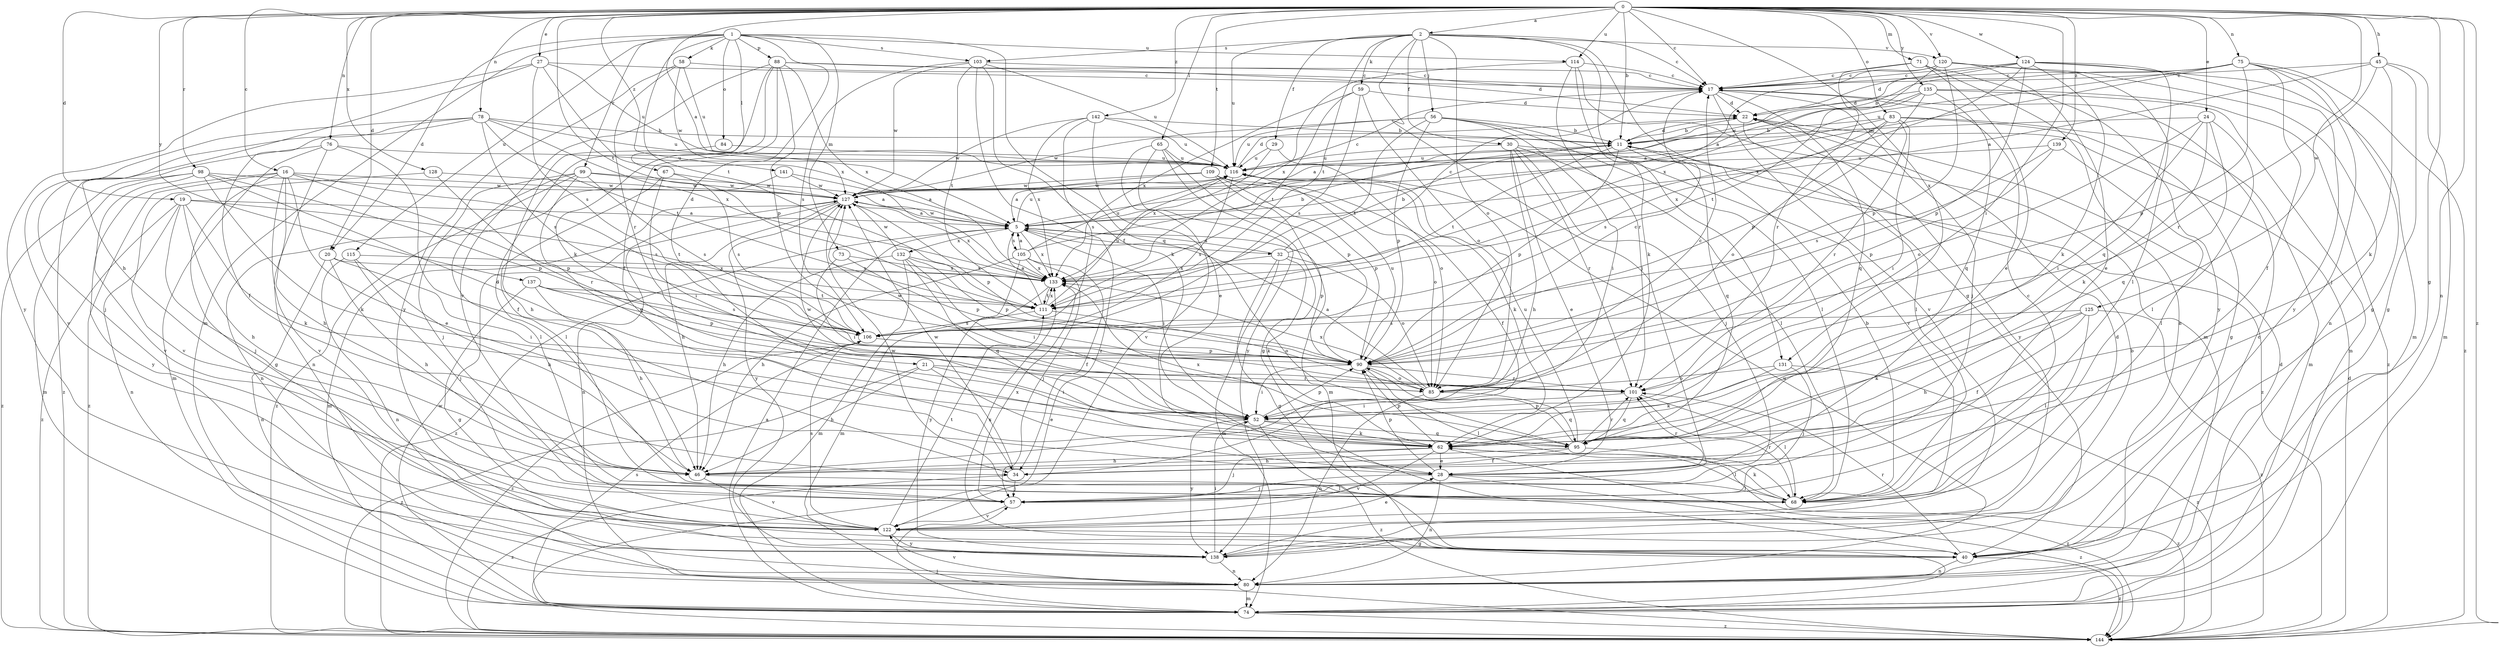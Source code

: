 strict digraph  {
0;
1;
2;
5;
11;
16;
17;
19;
20;
21;
22;
24;
27;
28;
29;
30;
32;
34;
40;
45;
46;
52;
56;
57;
58;
59;
62;
65;
67;
68;
71;
73;
74;
75;
76;
78;
80;
83;
84;
85;
88;
90;
95;
98;
99;
101;
103;
105;
106;
109;
111;
114;
115;
116;
120;
122;
124;
125;
127;
128;
131;
132;
133;
135;
137;
138;
139;
141;
142;
144;
0 -> 2  [label=a];
0 -> 5  [label=a];
0 -> 11  [label=b];
0 -> 16  [label=c];
0 -> 17  [label=c];
0 -> 19  [label=d];
0 -> 20  [label=d];
0 -> 24  [label=e];
0 -> 27  [label=e];
0 -> 40  [label=g];
0 -> 45  [label=h];
0 -> 52  [label=i];
0 -> 65  [label=l];
0 -> 71  [label=m];
0 -> 75  [label=n];
0 -> 76  [label=n];
0 -> 78  [label=n];
0 -> 80  [label=n];
0 -> 83  [label=o];
0 -> 98  [label=r];
0 -> 109  [label=t];
0 -> 111  [label=t];
0 -> 114  [label=u];
0 -> 120  [label=v];
0 -> 124  [label=w];
0 -> 125  [label=w];
0 -> 128  [label=x];
0 -> 131  [label=x];
0 -> 135  [label=y];
0 -> 137  [label=y];
0 -> 139  [label=z];
0 -> 141  [label=z];
0 -> 142  [label=z];
0 -> 144  [label=z];
1 -> 20  [label=d];
1 -> 21  [label=d];
1 -> 58  [label=k];
1 -> 67  [label=l];
1 -> 73  [label=m];
1 -> 74  [label=m];
1 -> 84  [label=o];
1 -> 88  [label=p];
1 -> 95  [label=q];
1 -> 99  [label=r];
1 -> 103  [label=s];
1 -> 111  [label=t];
1 -> 114  [label=u];
1 -> 115  [label=u];
2 -> 17  [label=c];
2 -> 29  [label=f];
2 -> 30  [label=f];
2 -> 40  [label=g];
2 -> 56  [label=j];
2 -> 57  [label=j];
2 -> 59  [label=k];
2 -> 85  [label=o];
2 -> 103  [label=s];
2 -> 111  [label=t];
2 -> 116  [label=u];
2 -> 120  [label=v];
2 -> 131  [label=x];
5 -> 32  [label=f];
5 -> 52  [label=i];
5 -> 90  [label=p];
5 -> 105  [label=s];
5 -> 116  [label=u];
5 -> 127  [label=w];
5 -> 132  [label=x];
5 -> 133  [label=x];
5 -> 144  [label=z];
11 -> 22  [label=d];
11 -> 90  [label=p];
11 -> 95  [label=q];
11 -> 111  [label=t];
11 -> 116  [label=u];
16 -> 28  [label=e];
16 -> 40  [label=g];
16 -> 46  [label=h];
16 -> 90  [label=p];
16 -> 106  [label=s];
16 -> 122  [label=v];
16 -> 127  [label=w];
16 -> 138  [label=y];
16 -> 144  [label=z];
17 -> 22  [label=d];
17 -> 57  [label=j];
17 -> 95  [label=q];
17 -> 122  [label=v];
19 -> 5  [label=a];
19 -> 46  [label=h];
19 -> 57  [label=j];
19 -> 62  [label=k];
19 -> 80  [label=n];
19 -> 111  [label=t];
19 -> 144  [label=z];
20 -> 46  [label=h];
20 -> 52  [label=i];
20 -> 80  [label=n];
20 -> 133  [label=x];
21 -> 28  [label=e];
21 -> 46  [label=h];
21 -> 52  [label=i];
21 -> 101  [label=r];
21 -> 144  [label=z];
22 -> 11  [label=b];
22 -> 68  [label=l];
22 -> 138  [label=y];
24 -> 11  [label=b];
24 -> 52  [label=i];
24 -> 62  [label=k];
24 -> 68  [label=l];
24 -> 85  [label=o];
24 -> 95  [label=q];
27 -> 17  [label=c];
27 -> 46  [label=h];
27 -> 106  [label=s];
27 -> 116  [label=u];
27 -> 133  [label=x];
27 -> 138  [label=y];
28 -> 57  [label=j];
28 -> 68  [label=l];
28 -> 80  [label=n];
28 -> 90  [label=p];
28 -> 101  [label=r];
28 -> 144  [label=z];
29 -> 85  [label=o];
29 -> 116  [label=u];
29 -> 133  [label=x];
30 -> 28  [label=e];
30 -> 46  [label=h];
30 -> 57  [label=j];
30 -> 68  [label=l];
30 -> 101  [label=r];
30 -> 116  [label=u];
30 -> 144  [label=z];
32 -> 5  [label=a];
32 -> 11  [label=b];
32 -> 17  [label=c];
32 -> 40  [label=g];
32 -> 62  [label=k];
32 -> 74  [label=m];
32 -> 85  [label=o];
32 -> 133  [label=x];
34 -> 57  [label=j];
34 -> 127  [label=w];
34 -> 144  [label=z];
40 -> 80  [label=n];
40 -> 101  [label=r];
40 -> 133  [label=x];
40 -> 144  [label=z];
45 -> 5  [label=a];
45 -> 17  [label=c];
45 -> 40  [label=g];
45 -> 62  [label=k];
45 -> 74  [label=m];
45 -> 101  [label=r];
46 -> 68  [label=l];
46 -> 122  [label=v];
52 -> 62  [label=k];
52 -> 90  [label=p];
52 -> 95  [label=q];
52 -> 127  [label=w];
52 -> 138  [label=y];
52 -> 144  [label=z];
56 -> 11  [label=b];
56 -> 52  [label=i];
56 -> 68  [label=l];
56 -> 90  [label=p];
56 -> 111  [label=t];
56 -> 116  [label=u];
56 -> 122  [label=v];
56 -> 127  [label=w];
57 -> 122  [label=v];
57 -> 133  [label=x];
58 -> 17  [label=c];
58 -> 101  [label=r];
58 -> 116  [label=u];
58 -> 127  [label=w];
58 -> 138  [label=y];
59 -> 22  [label=d];
59 -> 85  [label=o];
59 -> 106  [label=s];
59 -> 111  [label=t];
59 -> 133  [label=x];
62 -> 28  [label=e];
62 -> 46  [label=h];
62 -> 57  [label=j];
62 -> 68  [label=l];
62 -> 90  [label=p];
62 -> 122  [label=v];
62 -> 144  [label=z];
65 -> 40  [label=g];
65 -> 90  [label=p];
65 -> 116  [label=u];
65 -> 122  [label=v];
65 -> 138  [label=y];
67 -> 52  [label=i];
67 -> 68  [label=l];
67 -> 106  [label=s];
67 -> 127  [label=w];
68 -> 11  [label=b];
68 -> 17  [label=c];
68 -> 62  [label=k];
68 -> 101  [label=r];
68 -> 127  [label=w];
71 -> 17  [label=c];
71 -> 28  [label=e];
71 -> 80  [label=n];
71 -> 101  [label=r];
71 -> 138  [label=y];
73 -> 52  [label=i];
73 -> 90  [label=p];
73 -> 133  [label=x];
74 -> 5  [label=a];
74 -> 22  [label=d];
74 -> 106  [label=s];
74 -> 127  [label=w];
74 -> 144  [label=z];
75 -> 11  [label=b];
75 -> 17  [label=c];
75 -> 34  [label=f];
75 -> 40  [label=g];
75 -> 57  [label=j];
75 -> 90  [label=p];
75 -> 116  [label=u];
75 -> 127  [label=w];
75 -> 144  [label=z];
76 -> 34  [label=f];
76 -> 74  [label=m];
76 -> 80  [label=n];
76 -> 116  [label=u];
76 -> 144  [label=z];
78 -> 11  [label=b];
78 -> 34  [label=f];
78 -> 57  [label=j];
78 -> 106  [label=s];
78 -> 111  [label=t];
78 -> 116  [label=u];
78 -> 122  [label=v];
78 -> 133  [label=x];
80 -> 17  [label=c];
80 -> 74  [label=m];
80 -> 116  [label=u];
80 -> 122  [label=v];
83 -> 5  [label=a];
83 -> 11  [label=b];
83 -> 40  [label=g];
83 -> 52  [label=i];
83 -> 74  [label=m];
83 -> 85  [label=o];
83 -> 101  [label=r];
83 -> 106  [label=s];
84 -> 46  [label=h];
84 -> 116  [label=u];
85 -> 5  [label=a];
85 -> 17  [label=c];
85 -> 80  [label=n];
85 -> 95  [label=q];
85 -> 127  [label=w];
85 -> 133  [label=x];
88 -> 17  [label=c];
88 -> 22  [label=d];
88 -> 34  [label=f];
88 -> 62  [label=k];
88 -> 68  [label=l];
88 -> 90  [label=p];
88 -> 122  [label=v];
88 -> 133  [label=x];
90 -> 17  [label=c];
90 -> 52  [label=i];
90 -> 68  [label=l];
90 -> 85  [label=o];
90 -> 101  [label=r];
90 -> 116  [label=u];
95 -> 34  [label=f];
95 -> 46  [label=h];
95 -> 90  [label=p];
95 -> 101  [label=r];
95 -> 116  [label=u];
95 -> 133  [label=x];
95 -> 144  [label=z];
98 -> 62  [label=k];
98 -> 74  [label=m];
98 -> 85  [label=o];
98 -> 90  [label=p];
98 -> 122  [label=v];
98 -> 127  [label=w];
98 -> 144  [label=z];
99 -> 5  [label=a];
99 -> 57  [label=j];
99 -> 68  [label=l];
99 -> 95  [label=q];
99 -> 106  [label=s];
99 -> 127  [label=w];
99 -> 144  [label=z];
101 -> 52  [label=i];
101 -> 68  [label=l];
101 -> 95  [label=q];
103 -> 17  [label=c];
103 -> 62  [label=k];
103 -> 106  [label=s];
103 -> 111  [label=t];
103 -> 116  [label=u];
103 -> 127  [label=w];
103 -> 144  [label=z];
105 -> 5  [label=a];
105 -> 11  [label=b];
105 -> 34  [label=f];
105 -> 46  [label=h];
105 -> 57  [label=j];
105 -> 74  [label=m];
105 -> 116  [label=u];
105 -> 133  [label=x];
106 -> 90  [label=p];
106 -> 144  [label=z];
109 -> 5  [label=a];
109 -> 34  [label=f];
109 -> 74  [label=m];
109 -> 85  [label=o];
109 -> 90  [label=p];
109 -> 127  [label=w];
111 -> 5  [label=a];
111 -> 85  [label=o];
111 -> 106  [label=s];
111 -> 116  [label=u];
111 -> 133  [label=x];
114 -> 17  [label=c];
114 -> 62  [label=k];
114 -> 74  [label=m];
114 -> 101  [label=r];
114 -> 133  [label=x];
115 -> 46  [label=h];
115 -> 57  [label=j];
115 -> 80  [label=n];
115 -> 133  [label=x];
116 -> 22  [label=d];
116 -> 62  [label=k];
116 -> 106  [label=s];
116 -> 127  [label=w];
120 -> 5  [label=a];
120 -> 17  [label=c];
120 -> 28  [label=e];
120 -> 68  [label=l];
120 -> 80  [label=n];
120 -> 90  [label=p];
120 -> 133  [label=x];
122 -> 28  [label=e];
122 -> 40  [label=g];
122 -> 106  [label=s];
122 -> 111  [label=t];
122 -> 138  [label=y];
124 -> 17  [label=c];
124 -> 22  [label=d];
124 -> 62  [label=k];
124 -> 74  [label=m];
124 -> 90  [label=p];
124 -> 95  [label=q];
124 -> 127  [label=w];
124 -> 133  [label=x];
124 -> 138  [label=y];
125 -> 34  [label=f];
125 -> 46  [label=h];
125 -> 62  [label=k];
125 -> 68  [label=l];
125 -> 106  [label=s];
125 -> 144  [label=z];
127 -> 5  [label=a];
127 -> 17  [label=c];
127 -> 46  [label=h];
127 -> 74  [label=m];
127 -> 80  [label=n];
127 -> 90  [label=p];
127 -> 133  [label=x];
127 -> 138  [label=y];
128 -> 101  [label=r];
128 -> 122  [label=v];
128 -> 127  [label=w];
131 -> 57  [label=j];
131 -> 62  [label=k];
131 -> 85  [label=o];
131 -> 144  [label=z];
132 -> 46  [label=h];
132 -> 52  [label=i];
132 -> 74  [label=m];
132 -> 90  [label=p];
132 -> 95  [label=q];
132 -> 127  [label=w];
132 -> 133  [label=x];
133 -> 111  [label=t];
133 -> 138  [label=y];
135 -> 5  [label=a];
135 -> 22  [label=d];
135 -> 74  [label=m];
135 -> 90  [label=p];
135 -> 95  [label=q];
135 -> 111  [label=t];
135 -> 144  [label=z];
137 -> 40  [label=g];
137 -> 46  [label=h];
137 -> 90  [label=p];
137 -> 106  [label=s];
137 -> 111  [label=t];
138 -> 11  [label=b];
138 -> 22  [label=d];
138 -> 52  [label=i];
138 -> 80  [label=n];
139 -> 68  [label=l];
139 -> 90  [label=p];
139 -> 106  [label=s];
139 -> 116  [label=u];
141 -> 5  [label=a];
141 -> 80  [label=n];
141 -> 127  [label=w];
142 -> 11  [label=b];
142 -> 28  [label=e];
142 -> 106  [label=s];
142 -> 116  [label=u];
142 -> 127  [label=w];
142 -> 133  [label=x];
144 -> 22  [label=d];
144 -> 57  [label=j];
}
